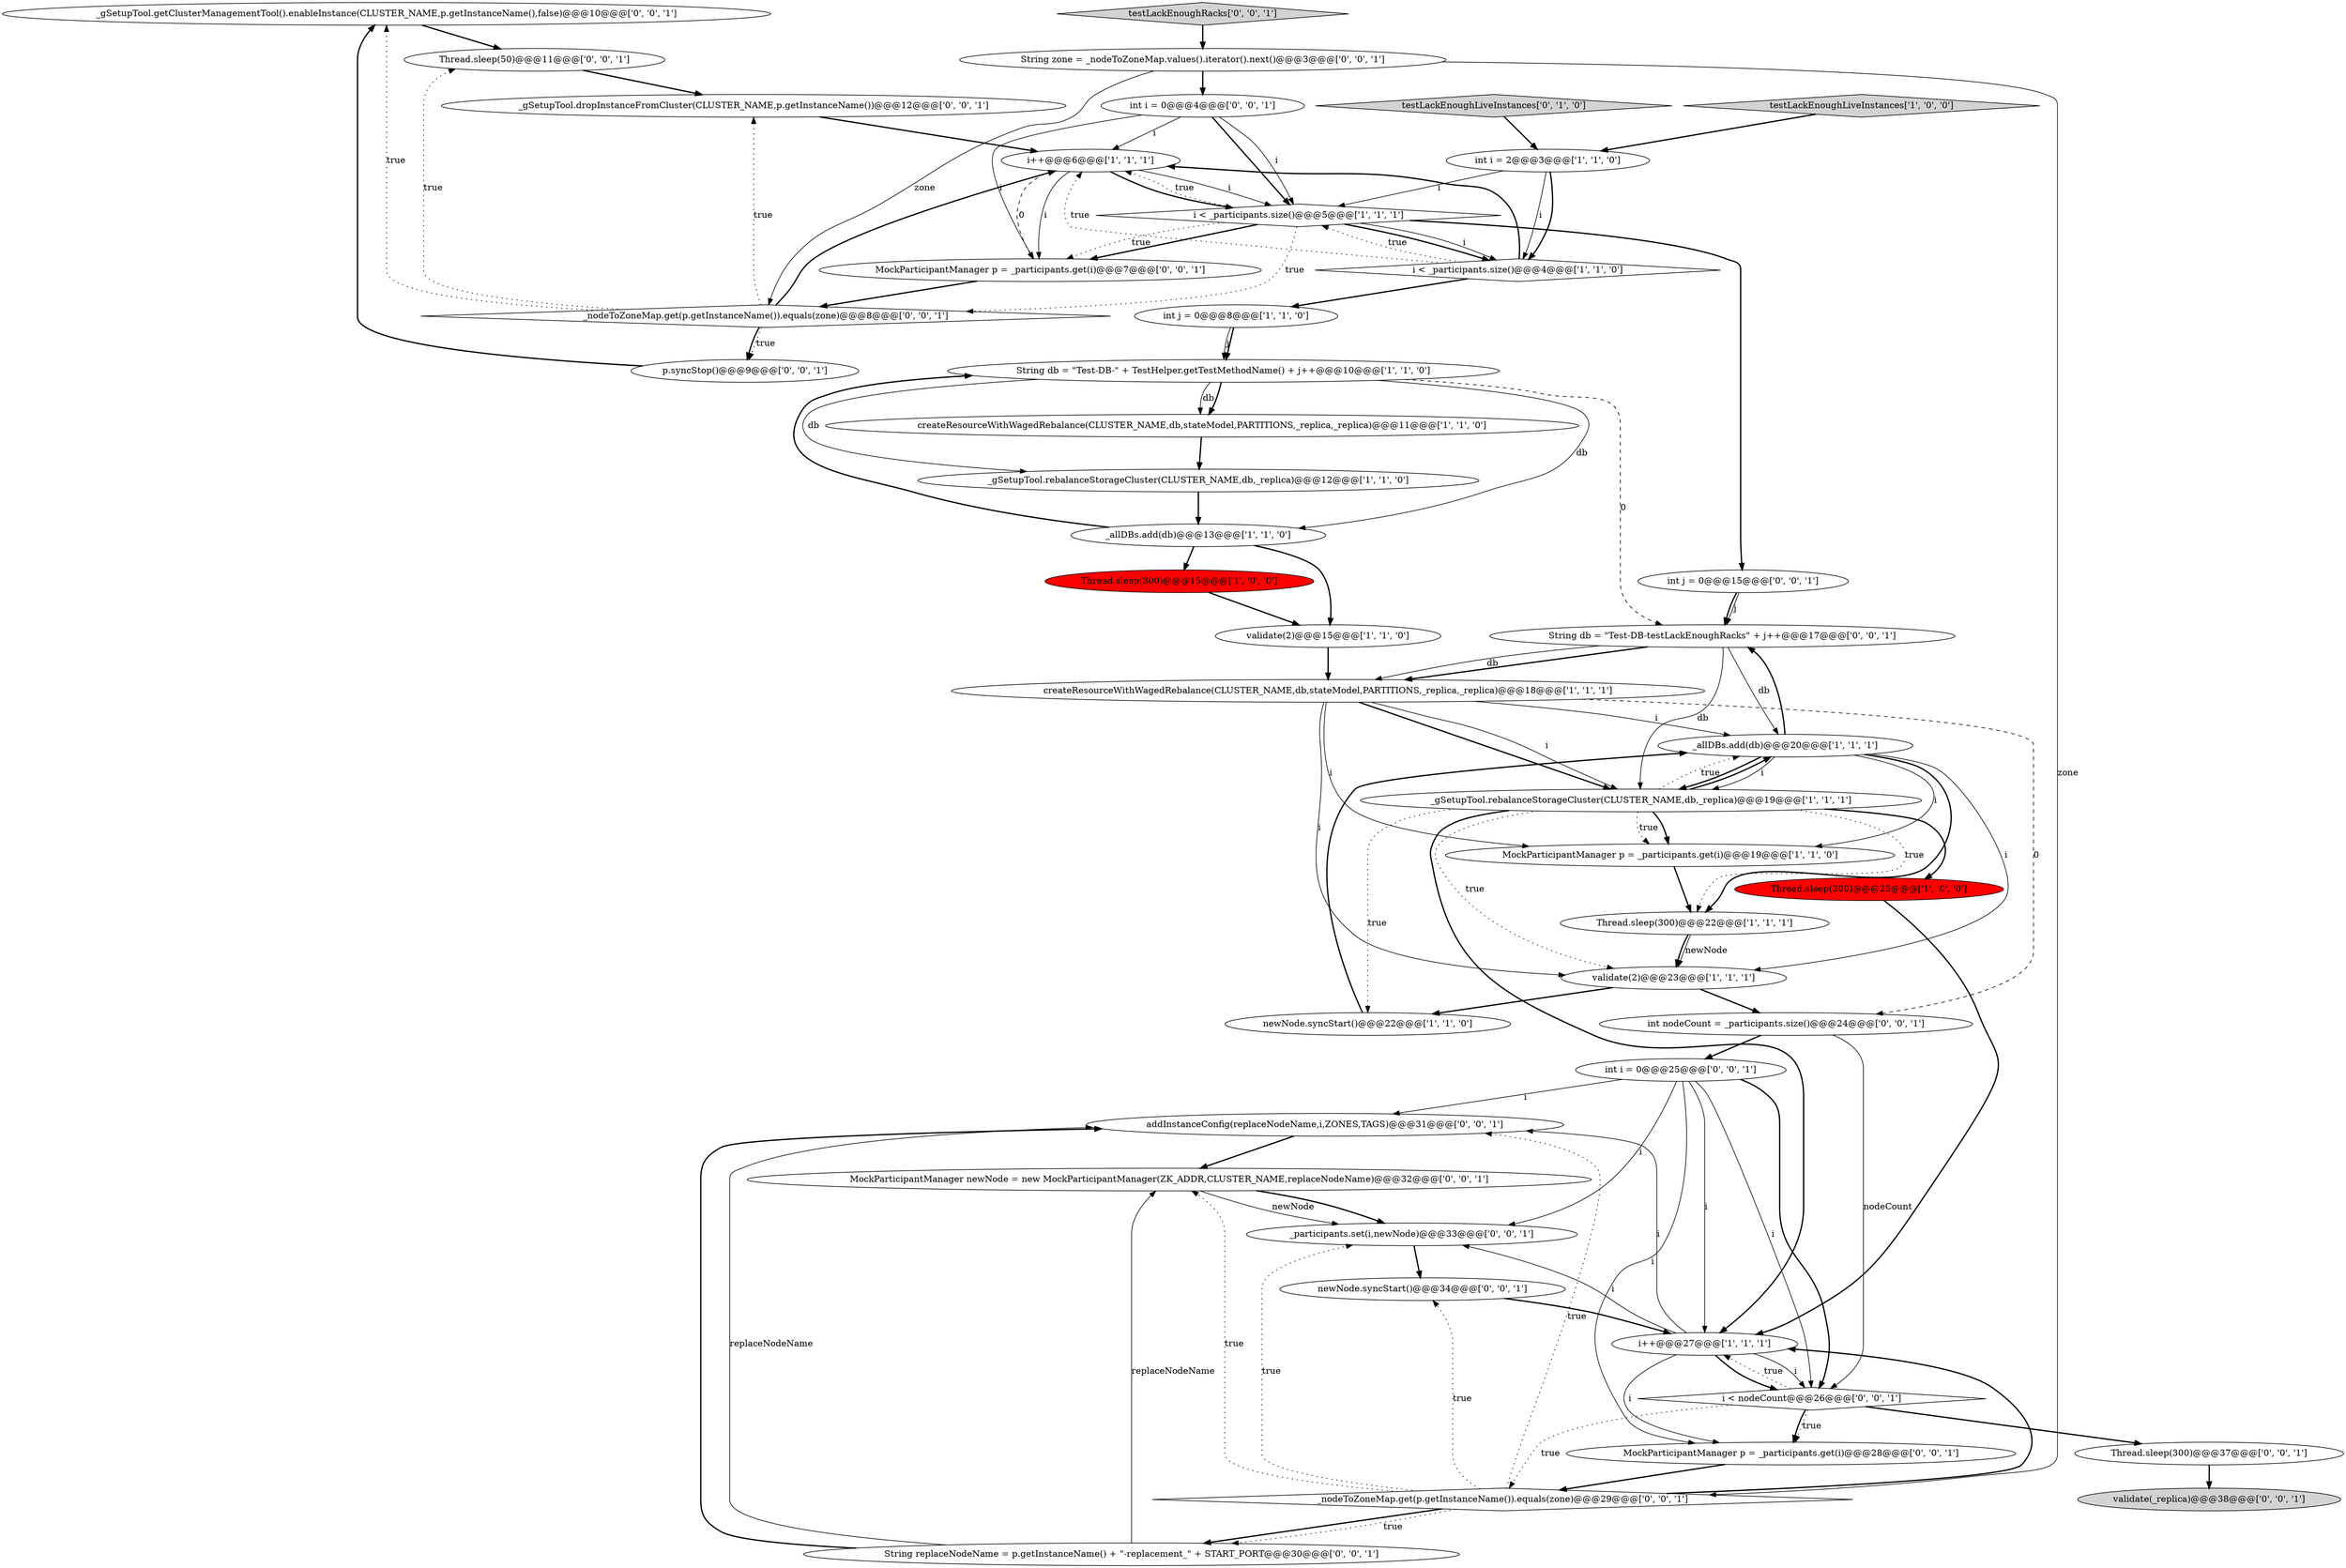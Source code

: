 digraph {
29 [style = filled, label = "_gSetupTool.getClusterManagementTool().enableInstance(CLUSTER_NAME,p.getInstanceName(),false)@@@10@@@['0', '0', '1']", fillcolor = white, shape = ellipse image = "AAA0AAABBB3BBB"];
24 [style = filled, label = "addInstanceConfig(replaceNodeName,i,ZONES,TAGS)@@@31@@@['0', '0', '1']", fillcolor = white, shape = ellipse image = "AAA0AAABBB3BBB"];
11 [style = filled, label = "int j = 0@@@8@@@['1', '1', '0']", fillcolor = white, shape = ellipse image = "AAA0AAABBB1BBB"];
36 [style = filled, label = "MockParticipantManager newNode = new MockParticipantManager(ZK_ADDR,CLUSTER_NAME,replaceNodeName)@@@32@@@['0', '0', '1']", fillcolor = white, shape = ellipse image = "AAA0AAABBB3BBB"];
42 [style = filled, label = "int i = 0@@@25@@@['0', '0', '1']", fillcolor = white, shape = ellipse image = "AAA0AAABBB3BBB"];
33 [style = filled, label = "validate(_replica)@@@38@@@['0', '0', '1']", fillcolor = lightgray, shape = ellipse image = "AAA0AAABBB3BBB"];
41 [style = filled, label = "String db = \"Test-DB-testLackEnoughRacks\" + j++@@@17@@@['0', '0', '1']", fillcolor = white, shape = ellipse image = "AAA0AAABBB3BBB"];
20 [style = filled, label = "createResourceWithWagedRebalance(CLUSTER_NAME,db,stateModel,PARTITIONS,_replica,_replica)@@@18@@@['1', '1', '1']", fillcolor = white, shape = ellipse image = "AAA0AAABBB1BBB"];
34 [style = filled, label = "_nodeToZoneMap.get(p.getInstanceName()).equals(zone)@@@29@@@['0', '0', '1']", fillcolor = white, shape = diamond image = "AAA0AAABBB3BBB"];
26 [style = filled, label = "String zone = _nodeToZoneMap.values().iterator().next()@@@3@@@['0', '0', '1']", fillcolor = white, shape = ellipse image = "AAA0AAABBB3BBB"];
6 [style = filled, label = "_gSetupTool.rebalanceStorageCluster(CLUSTER_NAME,db,_replica)@@@12@@@['1', '1', '0']", fillcolor = white, shape = ellipse image = "AAA0AAABBB1BBB"];
12 [style = filled, label = "i++@@@27@@@['1', '1', '1']", fillcolor = white, shape = ellipse image = "AAA0AAABBB1BBB"];
22 [style = filled, label = "int j = 0@@@15@@@['0', '0', '1']", fillcolor = white, shape = ellipse image = "AAA0AAABBB3BBB"];
35 [style = filled, label = "Thread.sleep(300)@@@37@@@['0', '0', '1']", fillcolor = white, shape = ellipse image = "AAA0AAABBB3BBB"];
37 [style = filled, label = "p.syncStop()@@@9@@@['0', '0', '1']", fillcolor = white, shape = ellipse image = "AAA0AAABBB3BBB"];
44 [style = filled, label = "String replaceNodeName = p.getInstanceName() + \"-replacement_\" + START_PORT@@@30@@@['0', '0', '1']", fillcolor = white, shape = ellipse image = "AAA0AAABBB3BBB"];
25 [style = filled, label = "_participants.set(i,newNode)@@@33@@@['0', '0', '1']", fillcolor = white, shape = ellipse image = "AAA0AAABBB3BBB"];
3 [style = filled, label = "i++@@@6@@@['1', '1', '1']", fillcolor = white, shape = ellipse image = "AAA0AAABBB1BBB"];
15 [style = filled, label = "int i = 2@@@3@@@['1', '1', '0']", fillcolor = white, shape = ellipse image = "AAA0AAABBB1BBB"];
32 [style = filled, label = "i < nodeCount@@@26@@@['0', '0', '1']", fillcolor = white, shape = diamond image = "AAA0AAABBB3BBB"];
23 [style = filled, label = "newNode.syncStart()@@@34@@@['0', '0', '1']", fillcolor = white, shape = ellipse image = "AAA0AAABBB3BBB"];
43 [style = filled, label = "MockParticipantManager p = _participants.get(i)@@@28@@@['0', '0', '1']", fillcolor = white, shape = ellipse image = "AAA0AAABBB3BBB"];
38 [style = filled, label = "_gSetupTool.dropInstanceFromCluster(CLUSTER_NAME,p.getInstanceName())@@@12@@@['0', '0', '1']", fillcolor = white, shape = ellipse image = "AAA0AAABBB3BBB"];
9 [style = filled, label = "String db = \"Test-DB-\" + TestHelper.getTestMethodName() + j++@@@10@@@['1', '1', '0']", fillcolor = white, shape = ellipse image = "AAA0AAABBB1BBB"];
40 [style = filled, label = "_nodeToZoneMap.get(p.getInstanceName()).equals(zone)@@@8@@@['0', '0', '1']", fillcolor = white, shape = diamond image = "AAA0AAABBB3BBB"];
27 [style = filled, label = "MockParticipantManager p = _participants.get(i)@@@7@@@['0', '0', '1']", fillcolor = white, shape = ellipse image = "AAA0AAABBB3BBB"];
19 [style = filled, label = "Thread.sleep(300)@@@15@@@['1', '0', '0']", fillcolor = red, shape = ellipse image = "AAA1AAABBB1BBB"];
4 [style = filled, label = "_allDBs.add(db)@@@20@@@['1', '1', '1']", fillcolor = white, shape = ellipse image = "AAA0AAABBB1BBB"];
13 [style = filled, label = "_gSetupTool.rebalanceStorageCluster(CLUSTER_NAME,db,_replica)@@@19@@@['1', '1', '1']", fillcolor = white, shape = ellipse image = "AAA0AAABBB1BBB"];
31 [style = filled, label = "int i = 0@@@4@@@['0', '0', '1']", fillcolor = white, shape = ellipse image = "AAA0AAABBB3BBB"];
5 [style = filled, label = "testLackEnoughLiveInstances['1', '0', '0']", fillcolor = lightgray, shape = diamond image = "AAA0AAABBB1BBB"];
2 [style = filled, label = "_allDBs.add(db)@@@13@@@['1', '1', '0']", fillcolor = white, shape = ellipse image = "AAA0AAABBB1BBB"];
0 [style = filled, label = "validate(2)@@@23@@@['1', '1', '1']", fillcolor = white, shape = ellipse image = "AAA0AAABBB1BBB"];
7 [style = filled, label = "Thread.sleep(300)@@@25@@@['1', '0', '0']", fillcolor = red, shape = ellipse image = "AAA1AAABBB1BBB"];
8 [style = filled, label = "createResourceWithWagedRebalance(CLUSTER_NAME,db,stateModel,PARTITIONS,_replica,_replica)@@@11@@@['1', '1', '0']", fillcolor = white, shape = ellipse image = "AAA0AAABBB1BBB"];
21 [style = filled, label = "testLackEnoughLiveInstances['0', '1', '0']", fillcolor = lightgray, shape = diamond image = "AAA0AAABBB2BBB"];
17 [style = filled, label = "Thread.sleep(300)@@@22@@@['1', '1', '1']", fillcolor = white, shape = ellipse image = "AAA0AAABBB1BBB"];
30 [style = filled, label = "testLackEnoughRacks['0', '0', '1']", fillcolor = lightgray, shape = diamond image = "AAA0AAABBB3BBB"];
10 [style = filled, label = "validate(2)@@@15@@@['1', '1', '0']", fillcolor = white, shape = ellipse image = "AAA0AAABBB1BBB"];
16 [style = filled, label = "i < _participants.size()@@@5@@@['1', '1', '1']", fillcolor = white, shape = diamond image = "AAA0AAABBB1BBB"];
39 [style = filled, label = "Thread.sleep(50)@@@11@@@['0', '0', '1']", fillcolor = white, shape = ellipse image = "AAA0AAABBB3BBB"];
18 [style = filled, label = "newNode.syncStart()@@@22@@@['1', '1', '0']", fillcolor = white, shape = ellipse image = "AAA0AAABBB1BBB"];
28 [style = filled, label = "int nodeCount = _participants.size()@@@24@@@['0', '0', '1']", fillcolor = white, shape = ellipse image = "AAA0AAABBB3BBB"];
14 [style = filled, label = "i < _participants.size()@@@4@@@['1', '1', '0']", fillcolor = white, shape = diamond image = "AAA0AAABBB1BBB"];
1 [style = filled, label = "MockParticipantManager p = _participants.get(i)@@@19@@@['1', '1', '0']", fillcolor = white, shape = ellipse image = "AAA0AAABBB1BBB"];
14->3 [style = bold, label=""];
32->35 [style = bold, label=""];
40->39 [style = dotted, label="true"];
3->16 [style = solid, label="i"];
32->43 [style = dotted, label="true"];
21->15 [style = bold, label=""];
4->1 [style = solid, label="i"];
12->25 [style = solid, label="i"];
5->15 [style = bold, label=""];
31->27 [style = solid, label="i"];
8->6 [style = bold, label=""];
3->16 [style = bold, label=""];
11->9 [style = bold, label=""];
40->37 [style = dotted, label="true"];
41->20 [style = bold, label=""];
13->1 [style = bold, label=""];
34->23 [style = dotted, label="true"];
15->16 [style = solid, label="i"];
20->1 [style = solid, label="i"];
39->38 [style = bold, label=""];
14->3 [style = dotted, label="true"];
16->14 [style = bold, label=""];
23->12 [style = bold, label=""];
9->41 [style = dashed, label="0"];
28->42 [style = bold, label=""];
28->32 [style = solid, label="nodeCount"];
42->24 [style = solid, label="i"];
14->11 [style = bold, label=""];
16->40 [style = dotted, label="true"];
13->4 [style = dotted, label="true"];
40->37 [style = bold, label=""];
12->24 [style = solid, label="i"];
9->6 [style = solid, label="db"];
13->17 [style = dotted, label="true"];
29->39 [style = bold, label=""];
9->8 [style = solid, label="db"];
30->26 [style = bold, label=""];
22->41 [style = bold, label=""];
37->29 [style = bold, label=""];
2->9 [style = bold, label=""];
9->8 [style = bold, label=""];
32->12 [style = dotted, label="true"];
1->17 [style = bold, label=""];
40->29 [style = dotted, label="true"];
6->2 [style = bold, label=""];
36->25 [style = bold, label=""];
13->12 [style = bold, label=""];
18->4 [style = bold, label=""];
12->32 [style = solid, label="i"];
40->3 [style = bold, label=""];
13->0 [style = dotted, label="true"];
42->32 [style = bold, label=""];
4->0 [style = solid, label="i"];
42->25 [style = solid, label="i"];
43->34 [style = bold, label=""];
9->2 [style = solid, label="db"];
15->14 [style = solid, label="i"];
13->18 [style = dotted, label="true"];
20->13 [style = bold, label=""];
4->17 [style = bold, label=""];
16->27 [style = bold, label=""];
15->14 [style = bold, label=""];
32->34 [style = dotted, label="true"];
34->24 [style = dotted, label="true"];
3->27 [style = dashed, label="0"];
34->36 [style = dotted, label="true"];
4->13 [style = bold, label=""];
12->32 [style = bold, label=""];
19->10 [style = bold, label=""];
40->38 [style = dotted, label="true"];
42->32 [style = solid, label="i"];
22->41 [style = solid, label="j"];
2->10 [style = bold, label=""];
38->3 [style = bold, label=""];
4->41 [style = bold, label=""];
20->13 [style = solid, label="i"];
42->12 [style = solid, label="i"];
14->16 [style = dotted, label="true"];
44->36 [style = solid, label="replaceNodeName"];
26->31 [style = bold, label=""];
17->0 [style = bold, label=""];
20->0 [style = solid, label="i"];
34->44 [style = bold, label=""];
0->18 [style = bold, label=""];
16->27 [style = dotted, label="true"];
20->4 [style = solid, label="i"];
44->24 [style = bold, label=""];
11->9 [style = solid, label="j"];
34->25 [style = dotted, label="true"];
12->43 [style = solid, label="i"];
10->20 [style = bold, label=""];
2->19 [style = bold, label=""];
34->44 [style = dotted, label="true"];
7->12 [style = bold, label=""];
3->27 [style = solid, label="i"];
31->16 [style = bold, label=""];
25->23 [style = bold, label=""];
41->20 [style = solid, label="db"];
20->28 [style = dashed, label="0"];
35->33 [style = bold, label=""];
32->43 [style = bold, label=""];
16->22 [style = bold, label=""];
34->12 [style = bold, label=""];
16->3 [style = dotted, label="true"];
31->16 [style = solid, label="i"];
4->13 [style = solid, label="i"];
26->34 [style = solid, label="zone"];
26->40 [style = solid, label="zone"];
41->13 [style = solid, label="db"];
41->4 [style = solid, label="db"];
24->36 [style = bold, label=""];
13->1 [style = dotted, label="true"];
16->14 [style = solid, label="i"];
36->25 [style = solid, label="newNode"];
17->0 [style = solid, label="newNode"];
31->3 [style = solid, label="i"];
13->7 [style = bold, label=""];
44->24 [style = solid, label="replaceNodeName"];
27->40 [style = bold, label=""];
42->43 [style = solid, label="i"];
0->28 [style = bold, label=""];
13->4 [style = bold, label=""];
}
